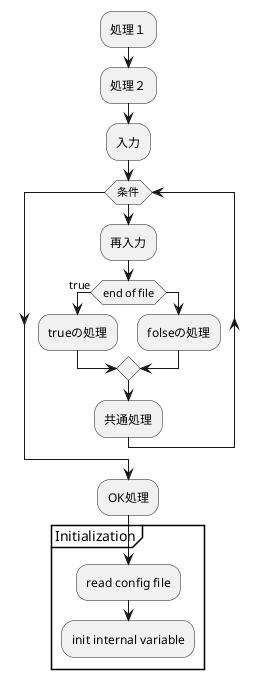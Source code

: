 
@startuml playstopFlowchart
:処理１;
:処理２;
:入力;
while (条件)
    :再入力;
    if (end of file) then (true)
        :trueの処理;
    else
        :folseの処理;
    endif
    :共通処理;
endwhile
:OK処理;
partition Initialization {
:read config file;
:init internal variable;
}

@enduml
